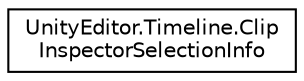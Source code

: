 digraph "Graphical Class Hierarchy"
{
 // LATEX_PDF_SIZE
  edge [fontname="Helvetica",fontsize="10",labelfontname="Helvetica",labelfontsize="10"];
  node [fontname="Helvetica",fontsize="10",shape=record];
  rankdir="LR";
  Node0 [label="UnityEditor.Timeline.Clip\lInspectorSelectionInfo",height=0.2,width=0.4,color="black", fillcolor="white", style="filled",URL="$class_unity_editor_1_1_timeline_1_1_clip_inspector_selection_info.html",tooltip=" "];
}
